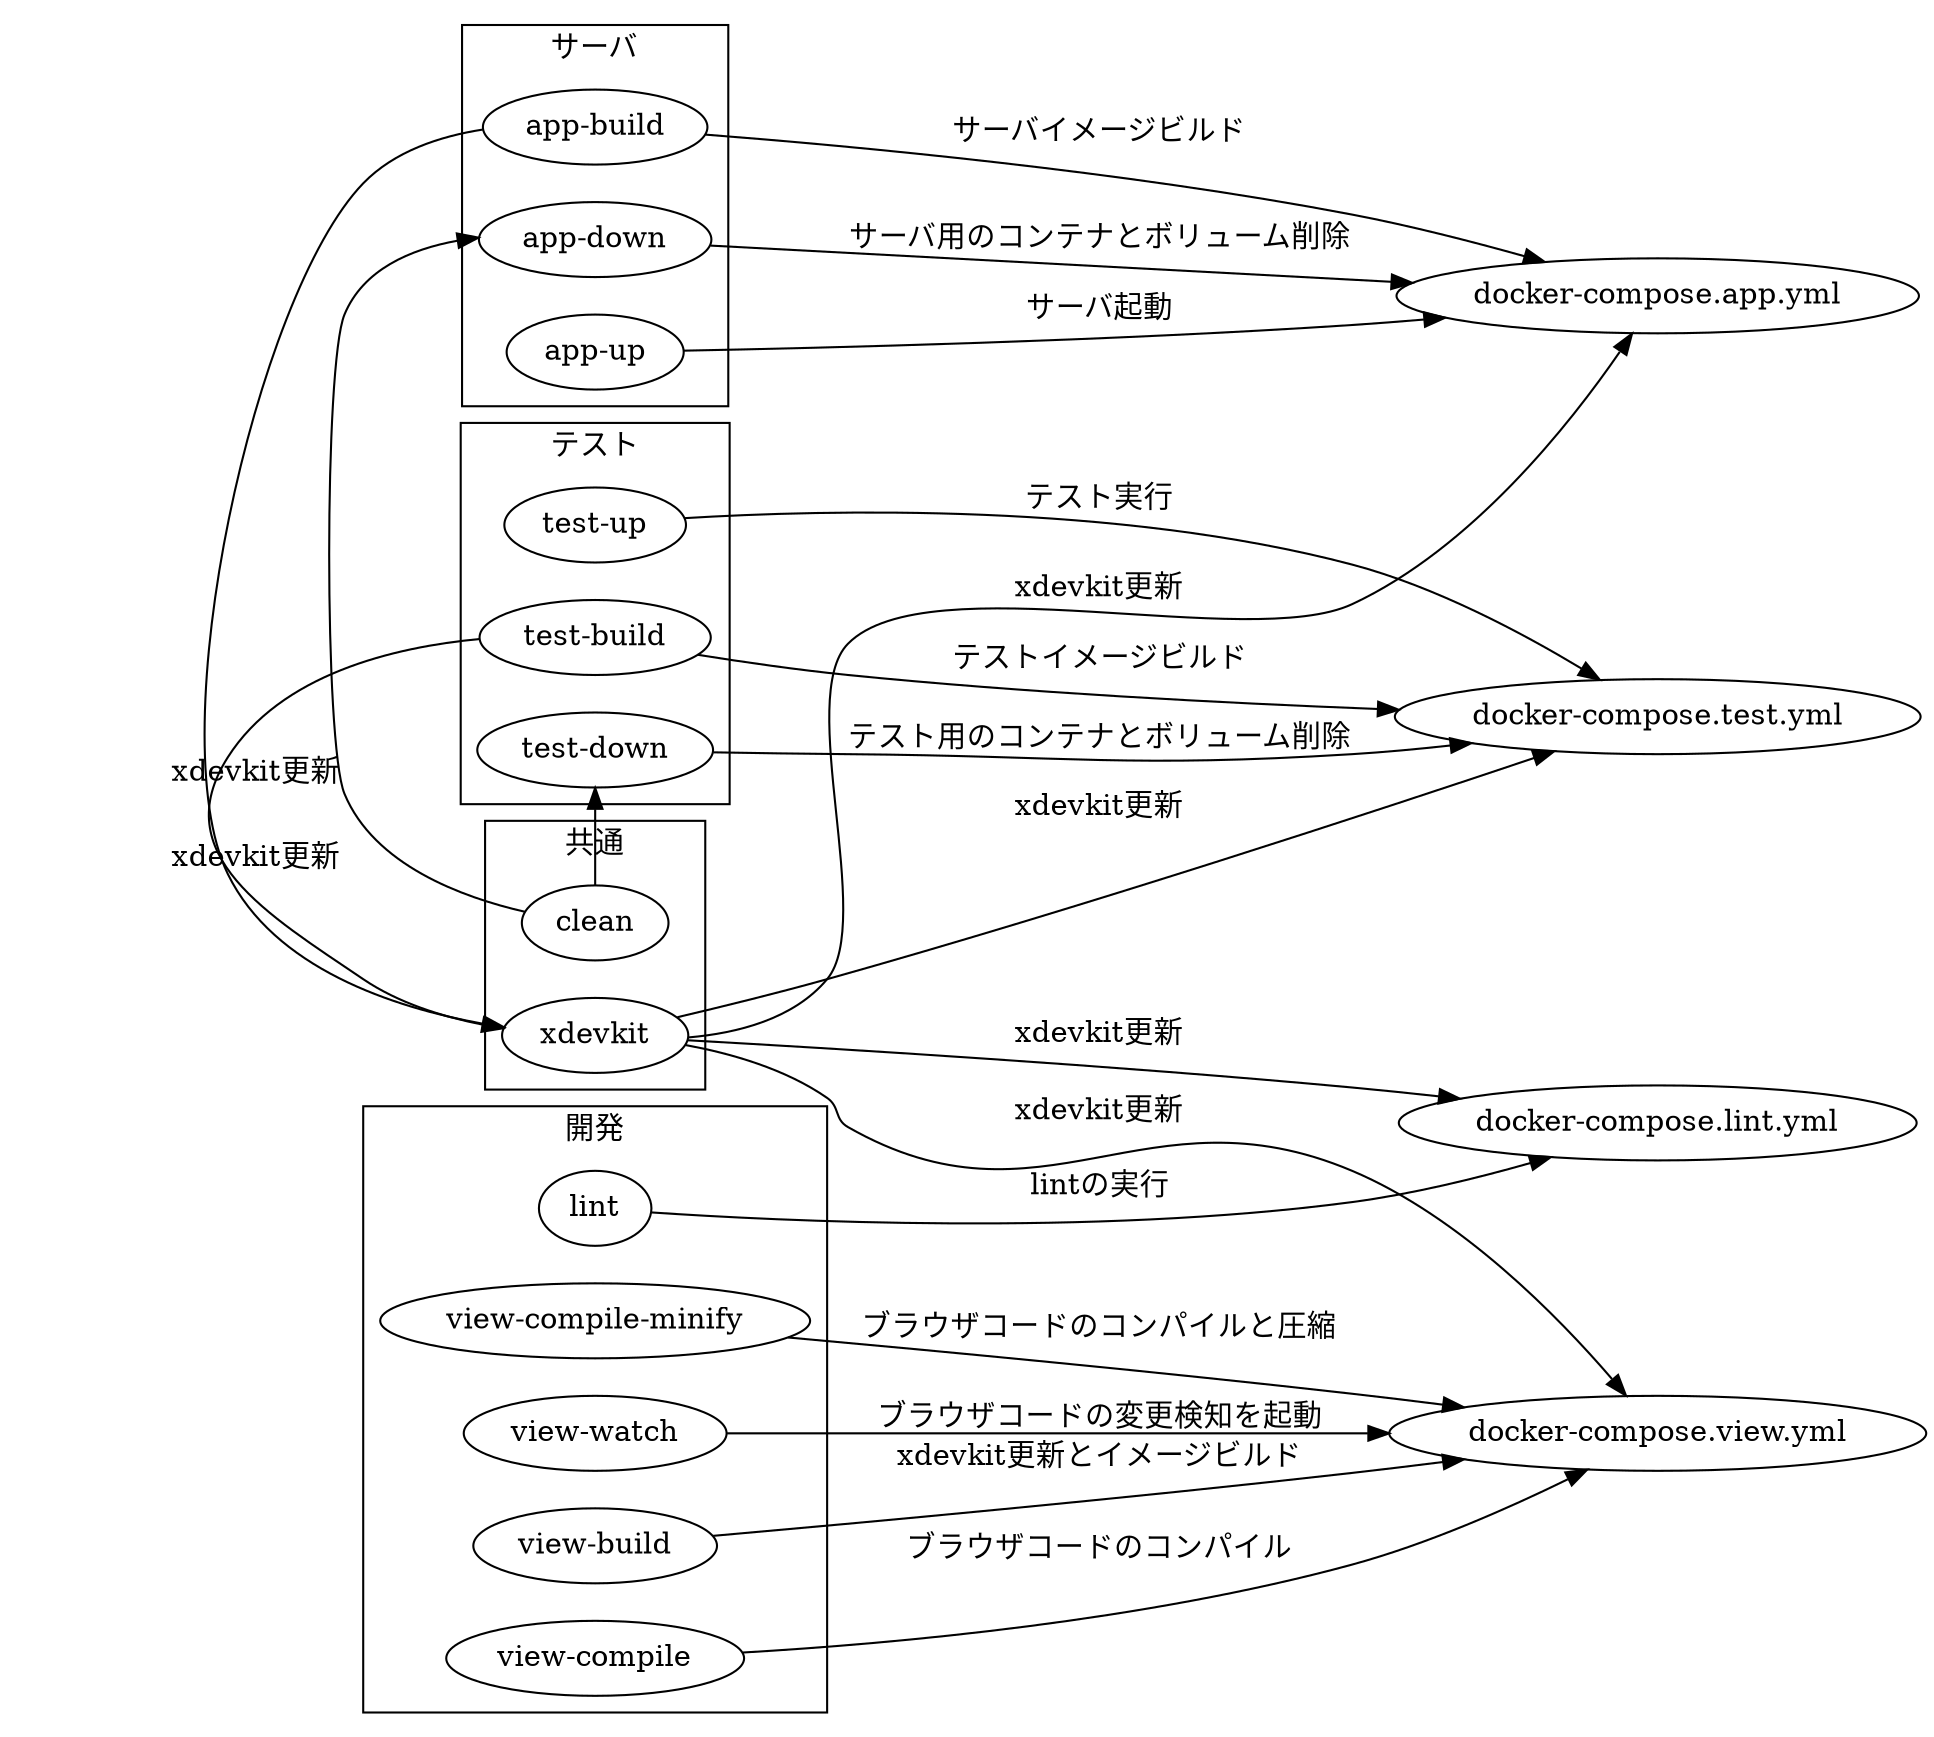 
digraph G {

#↓ここをGraphvizに貼り付ける
rankdir=LR
subgraph cluster_common {
label="共通"
xdevkit
clean
}
"xdevkit"->"docker-compose.app.yml" [label="xdevkit更新"]
"xdevkit"->"docker-compose.test.yml" [label="xdevkit更新"]
"xdevkit"->"docker-compose.lint.yml" [label="xdevkit更新"]
"xdevkit"->"docker-compose.view.yml" [label="xdevkit更新"]
"clean"->"app-down" [label=""]
"clean"->"test-down" [label=""]

subgraph cluster_app {
label="サーバ"
"app-up"->"docker-compose.app.yml" [label="サーバ起動"]
"app-down"->"docker-compose.app.yml" [label="サーバ用のコンテナとボリューム削除"]
"app-build"->"docker-compose.app.yml" [label="サーバイメージビルド"]
"app-build"->"xdevkit" [label="xdevkit更新"]
}

subgraph cluster_test {
label="テスト"
"test-up"->"docker-compose.test.yml" [label="テスト実行"]
"test-down"->"docker-compose.test.yml" [label="テスト用のコンテナとボリューム削除"]
"test-build"->"docker-compose.test.yml" [label="テストイメージビルド"]
"test-build"->"xdevkit" [label="xdevkit更新"]
}

subgraph cluster_dev {
label="開発"
"lint"->"docker-compose.lint.yml" [label="lintの実行"]
"view-build"->"docker-compose.view.yml" [label="xdevkit更新とイメージビルド"]
"view-compile"->"docker-compose.view.yml" [label="ブラウザコードのコンパイル"]
"view-compile-minify"->"docker-compose.view.yml" [label="ブラウザコードのコンパイルと圧縮"]
"view-watch"->"docker-compose.view.yml" [label="ブラウザコードの変更検知を起動"]
}











{
rank=same
"docker-compose.app.yml"
"docker-compose.test.yml"
"docker-compose.lint.yml"
"docker-compose.view.yml"
}


}















































































































































































































































































































































































































































































































































































































































































































































































































































































































































































































